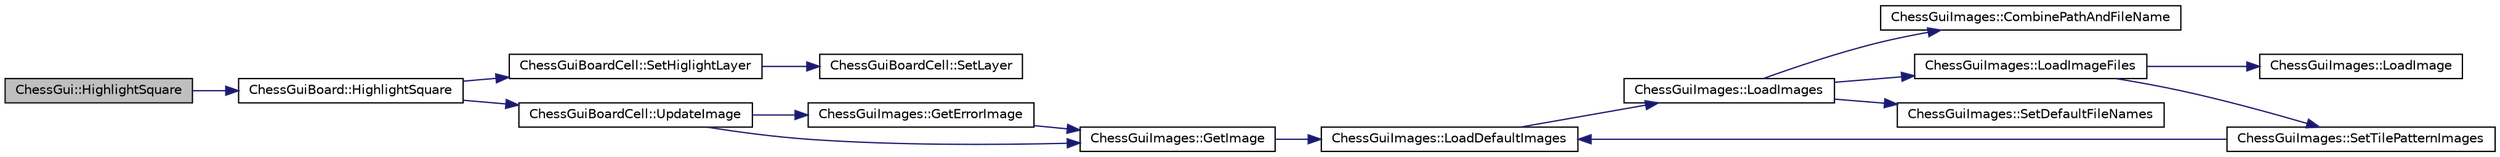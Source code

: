 digraph G
{
  bgcolor="transparent";
  edge [fontname="Helvetica",fontsize="10",labelfontname="Helvetica",labelfontsize="10"];
  node [fontname="Helvetica",fontsize="10",shape=record];
  rankdir=LR;
  Node1 [label="ChessGui::HighlightSquare",height=0.2,width=0.4,color="black", fillcolor="grey75", style="filled" fontcolor="black"];
  Node1 -> Node2 [color="midnightblue",fontsize="10",style="solid",fontname="Helvetica"];
  Node2 [label="ChessGuiBoard::HighlightSquare",height=0.2,width=0.4,color="black",URL="$d3/da9/classChessGuiBoard.html#aa8f4e832c6e1bfd530ca975e18de6687"];
  Node2 -> Node3 [color="midnightblue",fontsize="10",style="solid",fontname="Helvetica"];
  Node3 [label="ChessGuiBoardCell::SetHiglightLayer",height=0.2,width=0.4,color="black",URL="$d7/d31/classChessGuiBoardCell.html#a87496182f1bc33a64b0d7d17df6e2876",tooltip="creates a Gdk::Pixbuf of color Passes appropriate arguments to SetLayer"];
  Node3 -> Node4 [color="midnightblue",fontsize="10",style="solid",fontname="Helvetica"];
  Node4 [label="ChessGuiBoardCell::SetLayer",height=0.2,width=0.4,color="black",URL="$d7/d31/classChessGuiBoardCell.html#aef20ca11fd922300bfb5d4407c798c08"];
  Node2 -> Node5 [color="midnightblue",fontsize="10",style="solid",fontname="Helvetica"];
  Node5 [label="ChessGuiBoardCell::UpdateImage",height=0.2,width=0.4,color="black",URL="$d7/d31/classChessGuiBoardCell.html#a14d4bcdc18a94ab74b840d1453533fac",tooltip="Draw all visible layers to image."];
  Node5 -> Node6 [color="midnightblue",fontsize="10",style="solid",fontname="Helvetica"];
  Node6 [label="ChessGuiImages::GetErrorImage",height=0.2,width=0.4,color="black",URL="$d3/d0c/classChessGuiImages.html#acea2ef3f81e33b4e8894ad13ffe845de"];
  Node6 -> Node7 [color="midnightblue",fontsize="10",style="solid",fontname="Helvetica"];
  Node7 [label="ChessGuiImages::GetImage",height=0.2,width=0.4,color="black",URL="$d3/d0c/classChessGuiImages.html#adc960269e94c9a376f1a62416c5f1dc3"];
  Node7 -> Node8 [color="midnightblue",fontsize="10",style="solid",fontname="Helvetica"];
  Node8 [label="ChessGuiImages::LoadDefaultImages",height=0.2,width=0.4,color="black",URL="$d3/d0c/classChessGuiImages.html#a57e91bb4124d6669d1aedeedd067f6af",tooltip="Loads images using the default names (SetDefaultFileNames) and a default path set at compile time..."];
  Node8 -> Node9 [color="midnightblue",fontsize="10",style="solid",fontname="Helvetica"];
  Node9 [label="ChessGuiImages::LoadImages",height=0.2,width=0.4,color="black",URL="$d3/d0c/classChessGuiImages.html#acfa291be8779b457d12e80a6a29686d6",tooltip="looks in directory defined by path for images following default naming (SetDefaultFileNames)"];
  Node9 -> Node10 [color="midnightblue",fontsize="10",style="solid",fontname="Helvetica"];
  Node10 [label="ChessGuiImages::CombinePathAndFileName",height=0.2,width=0.4,color="black",URL="$d3/d0c/classChessGuiImages.html#a7783367b689ddd77abf432a9fab97ff4",tooltip="Prepends path to the contents of imagePaths Does not modify any element of imagePaths that is empty (..."];
  Node9 -> Node11 [color="midnightblue",fontsize="10",style="solid",fontname="Helvetica"];
  Node11 [label="ChessGuiImages::LoadImageFiles",height=0.2,width=0.4,color="black",URL="$d3/d0c/classChessGuiImages.html#a1c2ada8d071aa420285949d1463bff80",tooltip="Attempts to load the values of imagePaths as Gdk::Pixbufs into images, matching indexes."];
  Node11 -> Node12 [color="midnightblue",fontsize="10",style="solid",fontname="Helvetica"];
  Node12 [label="ChessGuiImages::LoadImage",height=0.2,width=0.4,color="black",URL="$d3/d0c/classChessGuiImages.html#aedc5de514ad917457fdcdc6369e4b349",tooltip="Loads individual image with file located at path."];
  Node11 -> Node13 [color="midnightblue",fontsize="10",style="solid",fontname="Helvetica"];
  Node13 [label="ChessGuiImages::SetTilePatternImages",height=0.2,width=0.4,color="black",URL="$d3/d0c/classChessGuiImages.html#ad53cbd771cda6c7adb979bf128ade1e4",tooltip="Checks to see if a tile image was provided, if not, sets the tile to use BLACK_SQUARE or WHITE_SQUARE..."];
  Node13 -> Node8 [color="midnightblue",fontsize="10",style="solid",fontname="Helvetica"];
  Node9 -> Node14 [color="midnightblue",fontsize="10",style="solid",fontname="Helvetica"];
  Node14 [label="ChessGuiImages::SetDefaultFileNames",height=0.2,width=0.4,color="black",URL="$d3/d0c/classChessGuiImages.html#a90ff5eac1aa6937514ba37ad2655220d",tooltip="loads default filenames into imagePaths"];
  Node5 -> Node7 [color="midnightblue",fontsize="10",style="solid",fontname="Helvetica"];
}
